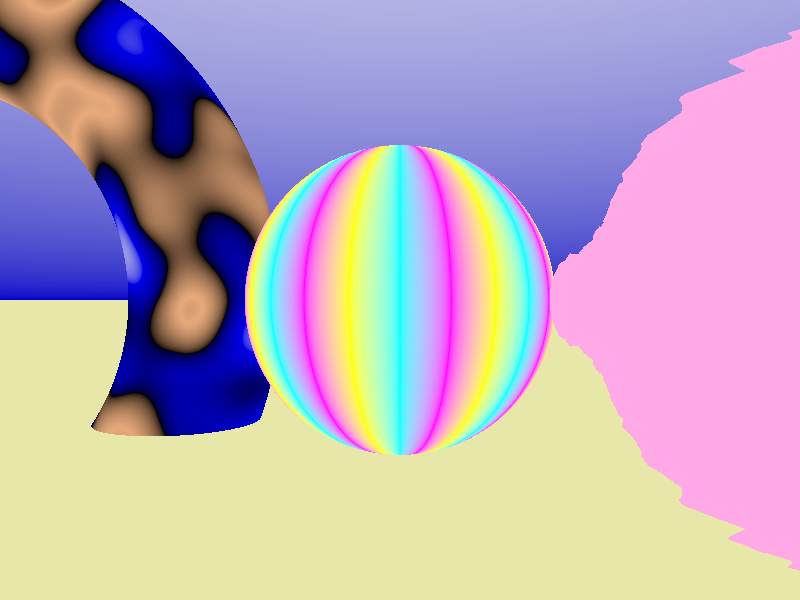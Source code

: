 #include "colors.inc"
sky_sphere {
   pigment {
      gradient y
      color_map {   
         [0.0 color blue 0.6] 
         [1.0 color rgb 1] 
      }
   }
}
plane {
   y, -1
   texture {
      pigment {  
         color rgb <0.8, 0.8, 0.4> 
      }
      normal {
         crackle 0.5 
         turbulence 0.2 
         scale 0.5
      }
   }
}
sphere { 
   0.0, 1 
   texture {
      pigment {
         radial frequency 8
      } 
      finish {
         specular 1
      }
   }
   translate 4*z 
}
torus { 
   0.8, 0.2
   texture {
      pigment { 
         spotted 
         color_map {
            [  0.1  color red 0.0 green 0.0 blue 0.0]
            [  0.3  color red 0.8 green 0.4 blue 0.2]
            [  0.5  color red 0.0 green 0.0 blue 0.0]
            [  0.7  color red 0.0 green 0.0 blue 0.8 filter 0.5]
            [  1.0  color red 0.8 green 0.8 blue 0.8 filter 1.0]
         } // color_map
         scale 0.2
      }
   }
   rotate 90*x
   scale 3
   translate 5*z - 4*x
}
box {
   <-1, -1, -1>
   < 1,  1,  1>
   texture {
      pigment { 
			color rgb <0.9, 0.8, 0.7> 
		}
      normal {
			crackle 0.5 
			turbulence 0.2 
			scale 0.2
		}
  }
  rotate <45 45 45>
  scale 2
  translate <-5,0,-1>
}
#declare StrengthVal = 1.0; 
#declare RadiusVal   = 1.0;
blob {
   threshold 0.6
   sphere { < 0.75,   0,    0>, StrengthVal, RadiusVal }
   sphere { <-0.375,  0.65, 0>, StrengthVal, RadiusVal } 
   sphere { <-0.375, -0.65, 0>, StrengthVal, RadiusVal }
   cylinder { 
      -z, +z, 0.1, StrengthVal 
   }
   texture {
      pigment {
         White/3
      } 
      finish { 
         reflection 0.85 
      }
   }
   scale 2
   translate x-3*z
}
julia_fractal
{ 
  <-0.083,0.0,-0.83,-0.025> 
  quaternion // hypercomplex?
  cube // TYPE: sqr cube 
  max_iteration 8 
  precision 20 // 10...500? FIXME
  pigment {rgbf <1.0,0.4,0.8,0.8>} finish { reflection 0.3 specular 0.7 }
   scale 2
  translate 2*z + 3*x
}

